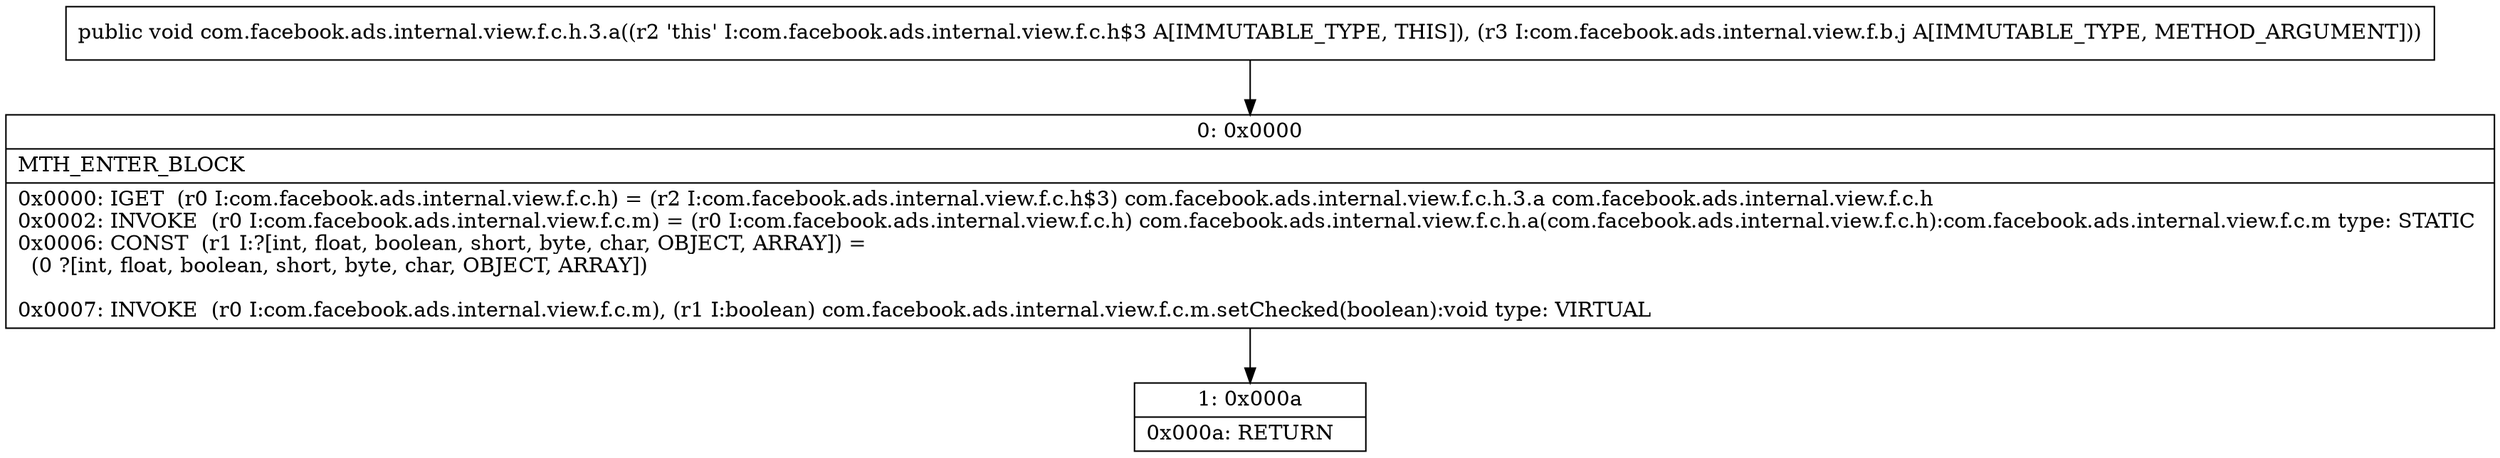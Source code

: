 digraph "CFG forcom.facebook.ads.internal.view.f.c.h.3.a(Lcom\/facebook\/ads\/internal\/view\/f\/b\/j;)V" {
Node_0 [shape=record,label="{0\:\ 0x0000|MTH_ENTER_BLOCK\l|0x0000: IGET  (r0 I:com.facebook.ads.internal.view.f.c.h) = (r2 I:com.facebook.ads.internal.view.f.c.h$3) com.facebook.ads.internal.view.f.c.h.3.a com.facebook.ads.internal.view.f.c.h \l0x0002: INVOKE  (r0 I:com.facebook.ads.internal.view.f.c.m) = (r0 I:com.facebook.ads.internal.view.f.c.h) com.facebook.ads.internal.view.f.c.h.a(com.facebook.ads.internal.view.f.c.h):com.facebook.ads.internal.view.f.c.m type: STATIC \l0x0006: CONST  (r1 I:?[int, float, boolean, short, byte, char, OBJECT, ARRAY]) = \l  (0 ?[int, float, boolean, short, byte, char, OBJECT, ARRAY])\l \l0x0007: INVOKE  (r0 I:com.facebook.ads.internal.view.f.c.m), (r1 I:boolean) com.facebook.ads.internal.view.f.c.m.setChecked(boolean):void type: VIRTUAL \l}"];
Node_1 [shape=record,label="{1\:\ 0x000a|0x000a: RETURN   \l}"];
MethodNode[shape=record,label="{public void com.facebook.ads.internal.view.f.c.h.3.a((r2 'this' I:com.facebook.ads.internal.view.f.c.h$3 A[IMMUTABLE_TYPE, THIS]), (r3 I:com.facebook.ads.internal.view.f.b.j A[IMMUTABLE_TYPE, METHOD_ARGUMENT])) }"];
MethodNode -> Node_0;
Node_0 -> Node_1;
}

